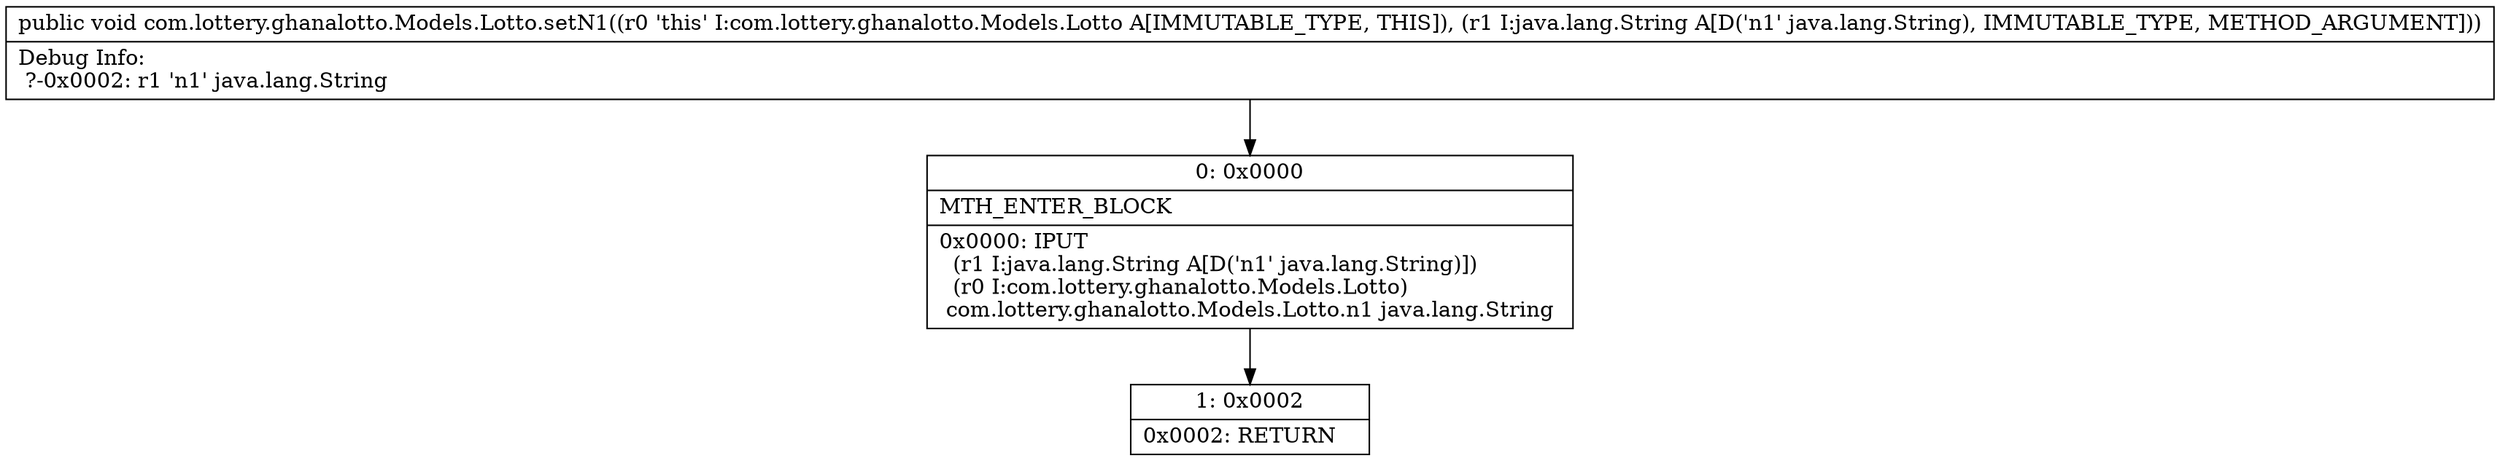 digraph "CFG forcom.lottery.ghanalotto.Models.Lotto.setN1(Ljava\/lang\/String;)V" {
Node_0 [shape=record,label="{0\:\ 0x0000|MTH_ENTER_BLOCK\l|0x0000: IPUT  \l  (r1 I:java.lang.String A[D('n1' java.lang.String)])\l  (r0 I:com.lottery.ghanalotto.Models.Lotto)\l com.lottery.ghanalotto.Models.Lotto.n1 java.lang.String \l}"];
Node_1 [shape=record,label="{1\:\ 0x0002|0x0002: RETURN   \l}"];
MethodNode[shape=record,label="{public void com.lottery.ghanalotto.Models.Lotto.setN1((r0 'this' I:com.lottery.ghanalotto.Models.Lotto A[IMMUTABLE_TYPE, THIS]), (r1 I:java.lang.String A[D('n1' java.lang.String), IMMUTABLE_TYPE, METHOD_ARGUMENT]))  | Debug Info:\l  ?\-0x0002: r1 'n1' java.lang.String\l}"];
MethodNode -> Node_0;
Node_0 -> Node_1;
}

